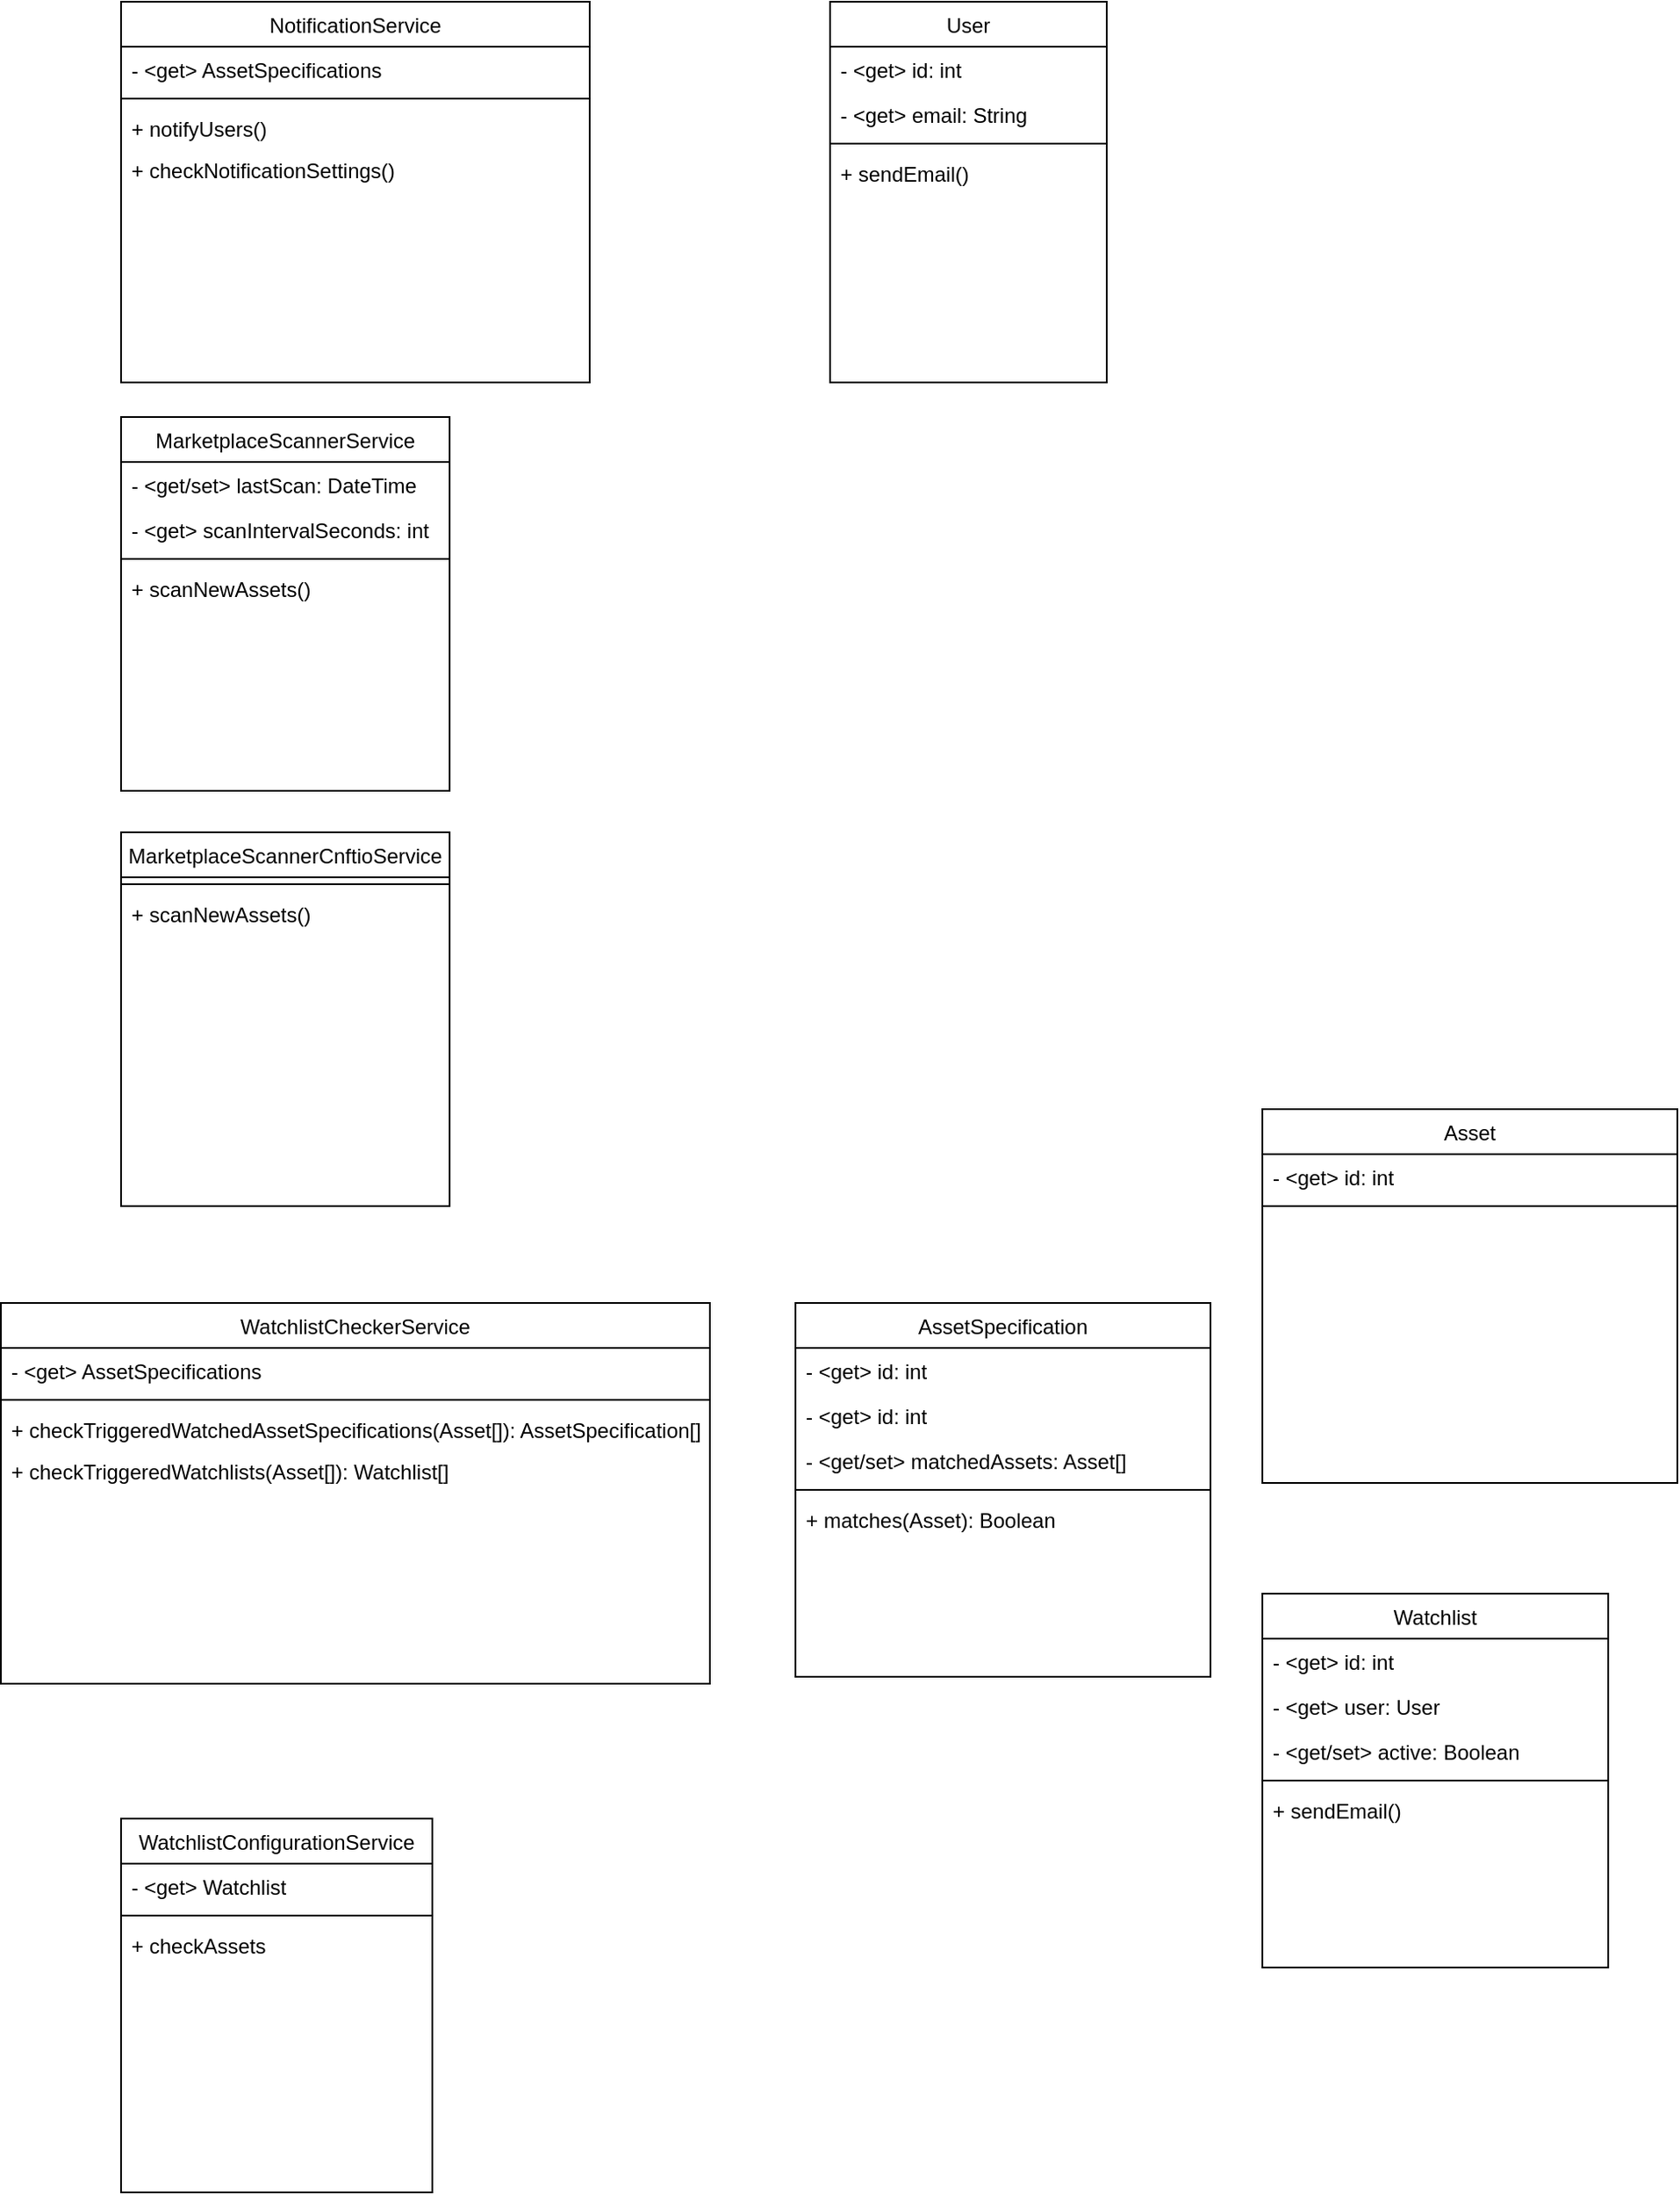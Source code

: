 <mxfile version="15.2.7" type="device"><diagram id="C5RBs43oDa-KdzZeNtuy" name="Page-1"><mxGraphModel dx="1695" dy="1679" grid="1" gridSize="10" guides="1" tooltips="1" connect="1" arrows="1" fold="1" page="1" pageScale="1" pageWidth="827" pageHeight="1169" math="0" shadow="0"><root><mxCell id="WIyWlLk6GJQsqaUBKTNV-0"/><mxCell id="WIyWlLk6GJQsqaUBKTNV-1" parent="WIyWlLk6GJQsqaUBKTNV-0"/><mxCell id="zkfFHV4jXpPFQw0GAbJ--17" value="Asset" style="swimlane;fontStyle=0;align=center;verticalAlign=top;childLayout=stackLayout;horizontal=1;startSize=26;horizontalStack=0;resizeParent=1;resizeLast=0;collapsible=1;marginBottom=0;rounded=0;shadow=0;strokeWidth=1;" parent="WIyWlLk6GJQsqaUBKTNV-1" vertex="1"><mxGeometry x="690" y="330" width="240" height="216" as="geometry"><mxRectangle x="550" y="140" width="160" height="26" as="alternateBounds"/></mxGeometry></mxCell><mxCell id="zkfFHV4jXpPFQw0GAbJ--19" value="- &lt;get&gt; id: int " style="text;align=left;verticalAlign=top;spacingLeft=4;spacingRight=4;overflow=hidden;rotatable=0;points=[[0,0.5],[1,0.5]];portConstraint=eastwest;rounded=0;shadow=0;html=0;" parent="zkfFHV4jXpPFQw0GAbJ--17" vertex="1"><mxGeometry y="26" width="240" height="26" as="geometry"/></mxCell><mxCell id="zkfFHV4jXpPFQw0GAbJ--23" value="" style="line;html=1;strokeWidth=1;align=left;verticalAlign=middle;spacingTop=-1;spacingLeft=3;spacingRight=3;rotatable=0;labelPosition=right;points=[];portConstraint=eastwest;" parent="zkfFHV4jXpPFQw0GAbJ--17" vertex="1"><mxGeometry y="52" width="240" height="8" as="geometry"/></mxCell><mxCell id="PLGzKJSVgYbVeiRVGhBE-1" value="User" style="swimlane;fontStyle=0;align=center;verticalAlign=top;childLayout=stackLayout;horizontal=1;startSize=26;horizontalStack=0;resizeParent=1;resizeLast=0;collapsible=1;marginBottom=0;rounded=0;shadow=0;strokeWidth=1;" vertex="1" parent="WIyWlLk6GJQsqaUBKTNV-1"><mxGeometry x="440" y="-310" width="160" height="220" as="geometry"><mxRectangle x="550" y="140" width="160" height="26" as="alternateBounds"/></mxGeometry></mxCell><mxCell id="PLGzKJSVgYbVeiRVGhBE-2" value="- &lt;get&gt; id: int " style="text;align=left;verticalAlign=top;spacingLeft=4;spacingRight=4;overflow=hidden;rotatable=0;points=[[0,0.5],[1,0.5]];portConstraint=eastwest;rounded=0;shadow=0;html=0;" vertex="1" parent="PLGzKJSVgYbVeiRVGhBE-1"><mxGeometry y="26" width="160" height="26" as="geometry"/></mxCell><mxCell id="PLGzKJSVgYbVeiRVGhBE-3" value="- &lt;get&gt; email: String " style="text;align=left;verticalAlign=top;spacingLeft=4;spacingRight=4;overflow=hidden;rotatable=0;points=[[0,0.5],[1,0.5]];portConstraint=eastwest;rounded=0;shadow=0;html=0;" vertex="1" parent="PLGzKJSVgYbVeiRVGhBE-1"><mxGeometry y="52" width="160" height="26" as="geometry"/></mxCell><mxCell id="PLGzKJSVgYbVeiRVGhBE-4" value="" style="line;html=1;strokeWidth=1;align=left;verticalAlign=middle;spacingTop=-1;spacingLeft=3;spacingRight=3;rotatable=0;labelPosition=right;points=[];portConstraint=eastwest;" vertex="1" parent="PLGzKJSVgYbVeiRVGhBE-1"><mxGeometry y="78" width="160" height="8" as="geometry"/></mxCell><mxCell id="PLGzKJSVgYbVeiRVGhBE-5" value="+ sendEmail()" style="text;align=left;verticalAlign=top;spacingLeft=4;spacingRight=4;overflow=hidden;rotatable=0;points=[[0,0.5],[1,0.5]];portConstraint=eastwest;" vertex="1" parent="PLGzKJSVgYbVeiRVGhBE-1"><mxGeometry y="86" width="160" height="26" as="geometry"/></mxCell><mxCell id="PLGzKJSVgYbVeiRVGhBE-6" value="Watchlist" style="swimlane;fontStyle=0;align=center;verticalAlign=top;childLayout=stackLayout;horizontal=1;startSize=26;horizontalStack=0;resizeParent=1;resizeLast=0;collapsible=1;marginBottom=0;rounded=0;shadow=0;strokeWidth=1;" vertex="1" parent="WIyWlLk6GJQsqaUBKTNV-1"><mxGeometry x="690" y="610" width="200" height="216" as="geometry"><mxRectangle x="550" y="140" width="160" height="26" as="alternateBounds"/></mxGeometry></mxCell><mxCell id="PLGzKJSVgYbVeiRVGhBE-7" value="- &lt;get&gt; id: int " style="text;align=left;verticalAlign=top;spacingLeft=4;spacingRight=4;overflow=hidden;rotatable=0;points=[[0,0.5],[1,0.5]];portConstraint=eastwest;rounded=0;shadow=0;html=0;" vertex="1" parent="PLGzKJSVgYbVeiRVGhBE-6"><mxGeometry y="26" width="200" height="26" as="geometry"/></mxCell><mxCell id="PLGzKJSVgYbVeiRVGhBE-8" value="- &lt;get&gt; user: User " style="text;align=left;verticalAlign=top;spacingLeft=4;spacingRight=4;overflow=hidden;rotatable=0;points=[[0,0.5],[1,0.5]];portConstraint=eastwest;rounded=0;shadow=0;html=0;" vertex="1" parent="PLGzKJSVgYbVeiRVGhBE-6"><mxGeometry y="52" width="200" height="26" as="geometry"/></mxCell><mxCell id="PLGzKJSVgYbVeiRVGhBE-45" value="- &lt;get/set&gt; active: Boolean" style="text;align=left;verticalAlign=top;spacingLeft=4;spacingRight=4;overflow=hidden;rotatable=0;points=[[0,0.5],[1,0.5]];portConstraint=eastwest;rounded=0;shadow=0;html=0;" vertex="1" parent="PLGzKJSVgYbVeiRVGhBE-6"><mxGeometry y="78" width="200" height="26" as="geometry"/></mxCell><mxCell id="PLGzKJSVgYbVeiRVGhBE-9" value="" style="line;html=1;strokeWidth=1;align=left;verticalAlign=middle;spacingTop=-1;spacingLeft=3;spacingRight=3;rotatable=0;labelPosition=right;points=[];portConstraint=eastwest;" vertex="1" parent="PLGzKJSVgYbVeiRVGhBE-6"><mxGeometry y="104" width="200" height="8" as="geometry"/></mxCell><mxCell id="PLGzKJSVgYbVeiRVGhBE-10" value="+ sendEmail()" style="text;align=left;verticalAlign=top;spacingLeft=4;spacingRight=4;overflow=hidden;rotatable=0;points=[[0,0.5],[1,0.5]];portConstraint=eastwest;" vertex="1" parent="PLGzKJSVgYbVeiRVGhBE-6"><mxGeometry y="112" width="200" height="26" as="geometry"/></mxCell><mxCell id="PLGzKJSVgYbVeiRVGhBE-11" value="WatchlistCheckerService" style="swimlane;fontStyle=0;align=center;verticalAlign=top;childLayout=stackLayout;horizontal=1;startSize=26;horizontalStack=0;resizeParent=1;resizeLast=0;collapsible=1;marginBottom=0;rounded=0;shadow=0;strokeWidth=1;" vertex="1" parent="WIyWlLk6GJQsqaUBKTNV-1"><mxGeometry x="-39.5" y="442" width="410" height="220" as="geometry"><mxRectangle x="550" y="140" width="160" height="26" as="alternateBounds"/></mxGeometry></mxCell><mxCell id="PLGzKJSVgYbVeiRVGhBE-13" value="- &lt;get&gt; AssetSpecifications" style="text;align=left;verticalAlign=top;spacingLeft=4;spacingRight=4;overflow=hidden;rotatable=0;points=[[0,0.5],[1,0.5]];portConstraint=eastwest;rounded=0;shadow=0;html=0;" vertex="1" parent="PLGzKJSVgYbVeiRVGhBE-11"><mxGeometry y="26" width="410" height="26" as="geometry"/></mxCell><mxCell id="PLGzKJSVgYbVeiRVGhBE-14" value="" style="line;html=1;strokeWidth=1;align=left;verticalAlign=middle;spacingTop=-1;spacingLeft=3;spacingRight=3;rotatable=0;labelPosition=right;points=[];portConstraint=eastwest;" vertex="1" parent="PLGzKJSVgYbVeiRVGhBE-11"><mxGeometry y="52" width="410" height="8" as="geometry"/></mxCell><mxCell id="PLGzKJSVgYbVeiRVGhBE-36" value="+ checkTriggeredWatchedAssetSpecifications(Asset[]): AssetSpecification[]" style="text;align=left;verticalAlign=top;spacingLeft=4;spacingRight=4;overflow=hidden;rotatable=0;points=[[0,0.5],[1,0.5]];portConstraint=eastwest;" vertex="1" parent="PLGzKJSVgYbVeiRVGhBE-11"><mxGeometry y="60" width="410" height="24" as="geometry"/></mxCell><mxCell id="PLGzKJSVgYbVeiRVGhBE-53" value="+ checkTriggeredWatchlists(Asset[]): Watchlist[]" style="text;align=left;verticalAlign=top;spacingLeft=4;spacingRight=4;overflow=hidden;rotatable=0;points=[[0,0.5],[1,0.5]];portConstraint=eastwest;" vertex="1" parent="PLGzKJSVgYbVeiRVGhBE-11"><mxGeometry y="84" width="410" height="24" as="geometry"/></mxCell><mxCell id="PLGzKJSVgYbVeiRVGhBE-16" value="MarketplaceScannerCnftioService" style="swimlane;fontStyle=0;align=center;verticalAlign=top;childLayout=stackLayout;horizontal=1;startSize=26;horizontalStack=0;resizeParent=1;resizeLast=0;collapsible=1;marginBottom=0;rounded=0;shadow=0;strokeWidth=1;" vertex="1" parent="WIyWlLk6GJQsqaUBKTNV-1"><mxGeometry x="30" y="170" width="190" height="216" as="geometry"><mxRectangle x="550" y="140" width="160" height="26" as="alternateBounds"/></mxGeometry></mxCell><mxCell id="PLGzKJSVgYbVeiRVGhBE-19" value="" style="line;html=1;strokeWidth=1;align=left;verticalAlign=middle;spacingTop=-1;spacingLeft=3;spacingRight=3;rotatable=0;labelPosition=right;points=[];portConstraint=eastwest;" vertex="1" parent="PLGzKJSVgYbVeiRVGhBE-16"><mxGeometry y="26" width="190" height="8" as="geometry"/></mxCell><mxCell id="PLGzKJSVgYbVeiRVGhBE-20" value="+ scanNewAssets()" style="text;align=left;verticalAlign=top;spacingLeft=4;spacingRight=4;overflow=hidden;rotatable=0;points=[[0,0.5],[1,0.5]];portConstraint=eastwest;" vertex="1" parent="PLGzKJSVgYbVeiRVGhBE-16"><mxGeometry y="34" width="190" height="26" as="geometry"/></mxCell><mxCell id="PLGzKJSVgYbVeiRVGhBE-26" value="MarketplaceScannerService" style="swimlane;fontStyle=0;align=center;verticalAlign=top;childLayout=stackLayout;horizontal=1;startSize=26;horizontalStack=0;resizeParent=1;resizeLast=0;collapsible=1;marginBottom=0;rounded=0;shadow=0;strokeWidth=1;" vertex="1" parent="WIyWlLk6GJQsqaUBKTNV-1"><mxGeometry x="30" y="-70" width="190" height="216" as="geometry"><mxRectangle x="550" y="140" width="160" height="26" as="alternateBounds"/></mxGeometry></mxCell><mxCell id="PLGzKJSVgYbVeiRVGhBE-27" value="- &lt;get/set&gt; lastScan: DateTime&#10;" style="text;align=left;verticalAlign=top;spacingLeft=4;spacingRight=4;overflow=hidden;rotatable=0;points=[[0,0.5],[1,0.5]];portConstraint=eastwest;rounded=0;shadow=0;html=0;" vertex="1" parent="PLGzKJSVgYbVeiRVGhBE-26"><mxGeometry y="26" width="190" height="26" as="geometry"/></mxCell><mxCell id="PLGzKJSVgYbVeiRVGhBE-28" value="- &lt;get&gt; scanIntervalSeconds: int" style="text;align=left;verticalAlign=top;spacingLeft=4;spacingRight=4;overflow=hidden;rotatable=0;points=[[0,0.5],[1,0.5]];portConstraint=eastwest;rounded=0;shadow=0;html=0;" vertex="1" parent="PLGzKJSVgYbVeiRVGhBE-26"><mxGeometry y="52" width="190" height="26" as="geometry"/></mxCell><mxCell id="PLGzKJSVgYbVeiRVGhBE-29" value="" style="line;html=1;strokeWidth=1;align=left;verticalAlign=middle;spacingTop=-1;spacingLeft=3;spacingRight=3;rotatable=0;labelPosition=right;points=[];portConstraint=eastwest;" vertex="1" parent="PLGzKJSVgYbVeiRVGhBE-26"><mxGeometry y="78" width="190" height="8" as="geometry"/></mxCell><mxCell id="PLGzKJSVgYbVeiRVGhBE-30" value="+ scanNewAssets()" style="text;align=left;verticalAlign=top;spacingLeft=4;spacingRight=4;overflow=hidden;rotatable=0;points=[[0,0.5],[1,0.5]];portConstraint=eastwest;" vertex="1" parent="PLGzKJSVgYbVeiRVGhBE-26"><mxGeometry y="86" width="190" height="26" as="geometry"/></mxCell><mxCell id="PLGzKJSVgYbVeiRVGhBE-32" value="WatchlistConfigurationService" style="swimlane;fontStyle=0;align=center;verticalAlign=top;childLayout=stackLayout;horizontal=1;startSize=26;horizontalStack=0;resizeParent=1;resizeLast=0;collapsible=1;marginBottom=0;rounded=0;shadow=0;strokeWidth=1;" vertex="1" parent="WIyWlLk6GJQsqaUBKTNV-1"><mxGeometry x="30" y="740" width="180" height="216" as="geometry"><mxRectangle x="550" y="140" width="160" height="26" as="alternateBounds"/></mxGeometry></mxCell><mxCell id="PLGzKJSVgYbVeiRVGhBE-33" value="- &lt;get&gt; Watchlist&#10;" style="text;align=left;verticalAlign=top;spacingLeft=4;spacingRight=4;overflow=hidden;rotatable=0;points=[[0,0.5],[1,0.5]];portConstraint=eastwest;rounded=0;shadow=0;html=0;" vertex="1" parent="PLGzKJSVgYbVeiRVGhBE-32"><mxGeometry y="26" width="180" height="26" as="geometry"/></mxCell><mxCell id="PLGzKJSVgYbVeiRVGhBE-34" value="" style="line;html=1;strokeWidth=1;align=left;verticalAlign=middle;spacingTop=-1;spacingLeft=3;spacingRight=3;rotatable=0;labelPosition=right;points=[];portConstraint=eastwest;" vertex="1" parent="PLGzKJSVgYbVeiRVGhBE-32"><mxGeometry y="52" width="180" height="8" as="geometry"/></mxCell><mxCell id="PLGzKJSVgYbVeiRVGhBE-35" value="+ checkAssets" style="text;align=left;verticalAlign=top;spacingLeft=4;spacingRight=4;overflow=hidden;rotatable=0;points=[[0,0.5],[1,0.5]];portConstraint=eastwest;" vertex="1" parent="PLGzKJSVgYbVeiRVGhBE-32"><mxGeometry y="60" width="180" height="24" as="geometry"/></mxCell><mxCell id="PLGzKJSVgYbVeiRVGhBE-38" value="NotificationService" style="swimlane;fontStyle=0;align=center;verticalAlign=top;childLayout=stackLayout;horizontal=1;startSize=26;horizontalStack=0;resizeParent=1;resizeLast=0;collapsible=1;marginBottom=0;rounded=0;shadow=0;strokeWidth=1;" vertex="1" parent="WIyWlLk6GJQsqaUBKTNV-1"><mxGeometry x="30" y="-310" width="271" height="220" as="geometry"><mxRectangle x="550" y="140" width="160" height="26" as="alternateBounds"/></mxGeometry></mxCell><mxCell id="PLGzKJSVgYbVeiRVGhBE-39" value="- &lt;get&gt; AssetSpecifications" style="text;align=left;verticalAlign=top;spacingLeft=4;spacingRight=4;overflow=hidden;rotatable=0;points=[[0,0.5],[1,0.5]];portConstraint=eastwest;rounded=0;shadow=0;html=0;" vertex="1" parent="PLGzKJSVgYbVeiRVGhBE-38"><mxGeometry y="26" width="271" height="26" as="geometry"/></mxCell><mxCell id="PLGzKJSVgYbVeiRVGhBE-40" value="" style="line;html=1;strokeWidth=1;align=left;verticalAlign=middle;spacingTop=-1;spacingLeft=3;spacingRight=3;rotatable=0;labelPosition=right;points=[];portConstraint=eastwest;" vertex="1" parent="PLGzKJSVgYbVeiRVGhBE-38"><mxGeometry y="52" width="271" height="8" as="geometry"/></mxCell><mxCell id="PLGzKJSVgYbVeiRVGhBE-41" value="+ notifyUsers()" style="text;align=left;verticalAlign=top;spacingLeft=4;spacingRight=4;overflow=hidden;rotatable=0;points=[[0,0.5],[1,0.5]];portConstraint=eastwest;" vertex="1" parent="PLGzKJSVgYbVeiRVGhBE-38"><mxGeometry y="60" width="271" height="24" as="geometry"/></mxCell><mxCell id="PLGzKJSVgYbVeiRVGhBE-43" value="+ checkNotificationSettings()" style="text;align=left;verticalAlign=top;spacingLeft=4;spacingRight=4;overflow=hidden;rotatable=0;points=[[0,0.5],[1,0.5]];portConstraint=eastwest;" vertex="1" parent="PLGzKJSVgYbVeiRVGhBE-38"><mxGeometry y="84" width="271" height="24" as="geometry"/></mxCell><mxCell id="PLGzKJSVgYbVeiRVGhBE-47" value="AssetSpecification" style="swimlane;fontStyle=0;align=center;verticalAlign=top;childLayout=stackLayout;horizontal=1;startSize=26;horizontalStack=0;resizeParent=1;resizeLast=0;collapsible=1;marginBottom=0;rounded=0;shadow=0;strokeWidth=1;" vertex="1" parent="WIyWlLk6GJQsqaUBKTNV-1"><mxGeometry x="420" y="442" width="240" height="216" as="geometry"><mxRectangle x="550" y="140" width="160" height="26" as="alternateBounds"/></mxGeometry></mxCell><mxCell id="PLGzKJSVgYbVeiRVGhBE-48" value="- &lt;get&gt; id: int " style="text;align=left;verticalAlign=top;spacingLeft=4;spacingRight=4;overflow=hidden;rotatable=0;points=[[0,0.5],[1,0.5]];portConstraint=eastwest;rounded=0;shadow=0;html=0;" vertex="1" parent="PLGzKJSVgYbVeiRVGhBE-47"><mxGeometry y="26" width="240" height="26" as="geometry"/></mxCell><mxCell id="PLGzKJSVgYbVeiRVGhBE-49" value="- &lt;get&gt; id: int " style="text;align=left;verticalAlign=top;spacingLeft=4;spacingRight=4;overflow=hidden;rotatable=0;points=[[0,0.5],[1,0.5]];portConstraint=eastwest;rounded=0;shadow=0;html=0;" vertex="1" parent="PLGzKJSVgYbVeiRVGhBE-47"><mxGeometry y="52" width="240" height="26" as="geometry"/></mxCell><mxCell id="PLGzKJSVgYbVeiRVGhBE-52" value="- &lt;get/set&gt; matchedAssets: Asset[]" style="text;align=left;verticalAlign=top;spacingLeft=4;spacingRight=4;overflow=hidden;rotatable=0;points=[[0,0.5],[1,0.5]];portConstraint=eastwest;rounded=0;shadow=0;html=0;" vertex="1" parent="PLGzKJSVgYbVeiRVGhBE-47"><mxGeometry y="78" width="240" height="26" as="geometry"/></mxCell><mxCell id="PLGzKJSVgYbVeiRVGhBE-50" value="" style="line;html=1;strokeWidth=1;align=left;verticalAlign=middle;spacingTop=-1;spacingLeft=3;spacingRight=3;rotatable=0;labelPosition=right;points=[];portConstraint=eastwest;" vertex="1" parent="PLGzKJSVgYbVeiRVGhBE-47"><mxGeometry y="104" width="240" height="8" as="geometry"/></mxCell><mxCell id="zkfFHV4jXpPFQw0GAbJ--24" value="+ matches(Asset): Boolean" style="text;align=left;verticalAlign=top;spacingLeft=4;spacingRight=4;overflow=hidden;rotatable=0;points=[[0,0.5],[1,0.5]];portConstraint=eastwest;" parent="PLGzKJSVgYbVeiRVGhBE-47" vertex="1"><mxGeometry y="112" width="240" height="26" as="geometry"/></mxCell></root></mxGraphModel></diagram></mxfile>